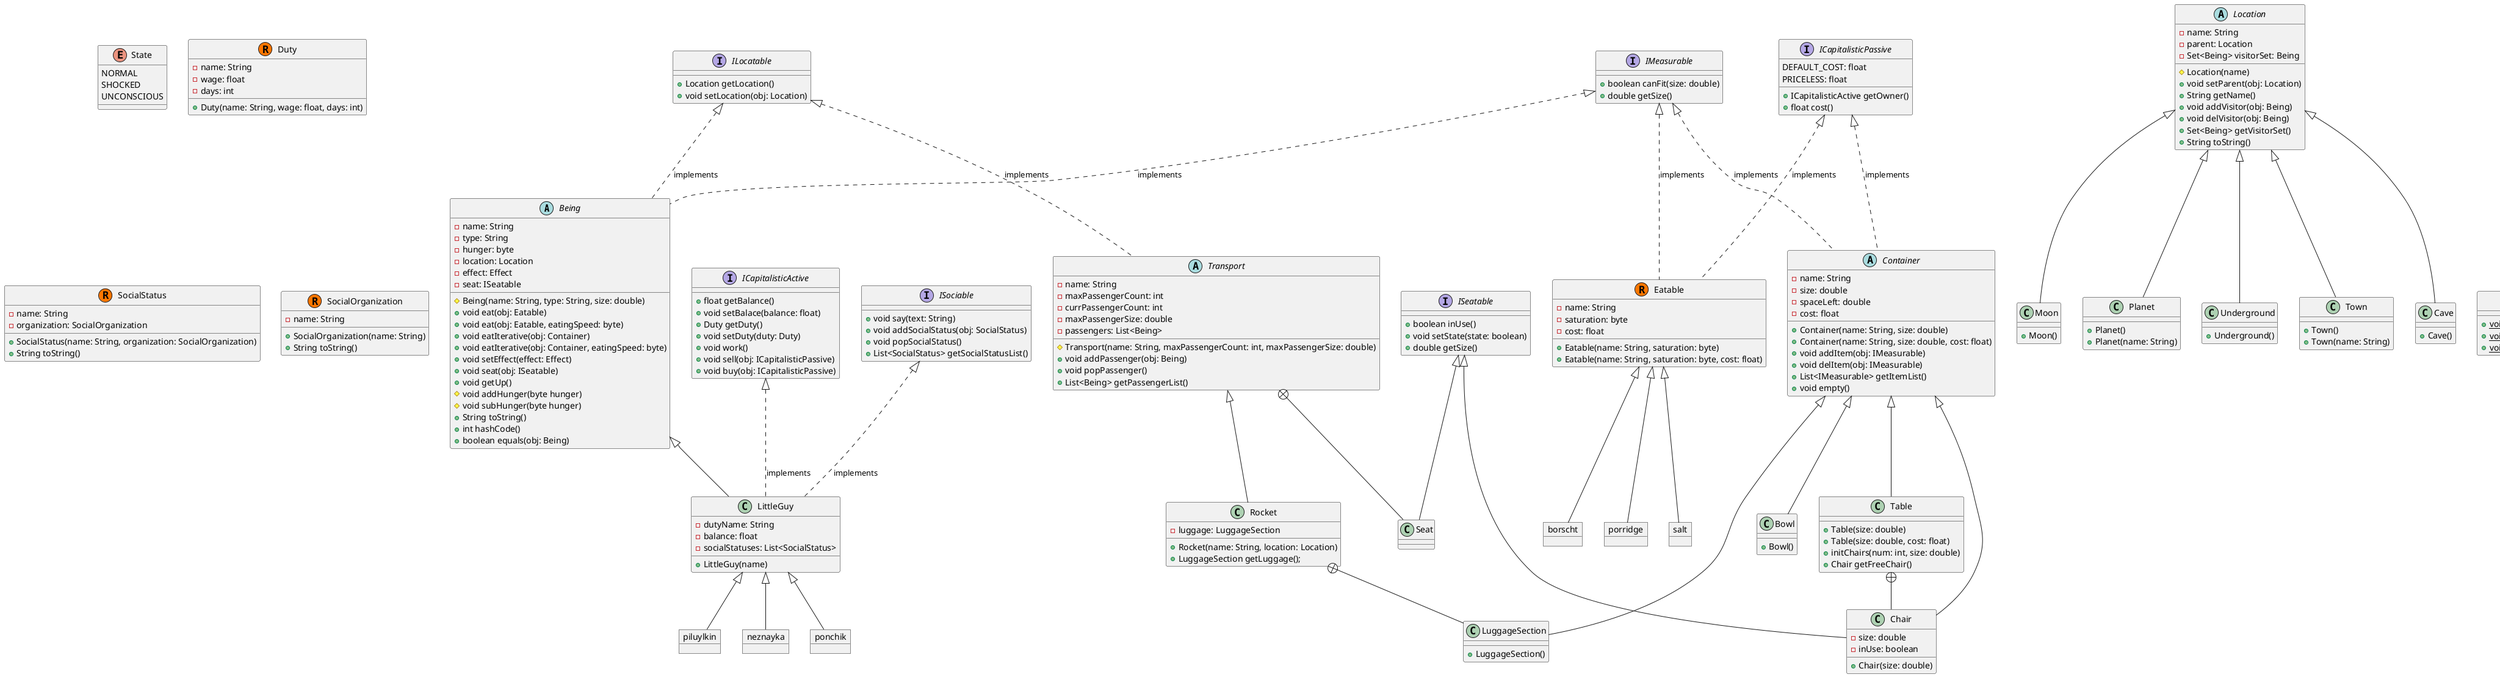 @startuml name
Being <|-- LittleGuy
ICapitalisticActive <|.. LittleGuy : implements
ISociable <|.. LittleGuy : implements

object ponchik
object piluylkin
object neznayka

LittleGuy <|-- ponchik
LittleGuy <|-- piluylkin
LittleGuy <|-- neznayka

object borscht
object porridge
object salt
Eatable <|-- borscht
Eatable <|-- porridge
Eatable <|-- salt

ICapitalisticPassive <|.. Container : implements
ICapitalisticPassive <|.. Eatable : implements

IMeasurable <|.. Eatable : implements
IMeasurable <|.. Container : implements
IMeasurable <|.. Being : implements

Container <|-- Bowl
Container <|-- Table
Container <|-- Chair

Table +-- Chair
ISeatable <|-- Chair

Transport <|-- Rocket
Transport +-- Seat
ISeatable <|-- Seat

Rocket +-- LuggageSection
Container <|-- LuggageSection

ILocatable <|.. Transport : implements
ILocatable <|.. Being : implements

Location <|-- Moon
Location <|-- Planet
Location <|-- Underground
Location <|-- Town
Location <|-- Cave

Log +-- Console

static class Log {
   {static} +long getTime()
}

static class Console {
   {static} +void print(message: Object)
   {static} +void printf(message: String, Object ... args)
   {static} +void println(message: Object)
}

class LittleGuy {
   -dutyName: String
   -balance: float
   -socialStatuses: List<SocialStatus>
   +LittleGuy(name)
}

enum State {
   NORMAL
   SHOCKED
   UNCONSCIOUS
}

interface ICapitalisticPassive {
   DEFAULT_COST: float
   PRICELESS: float
   +ICapitalisticActive getOwner()
   +float cost()
}

interface ICapitalisticActive {
   +float getBalance()
   +void setBalace(balance: float)
   +Duty getDuty()
   +void setDuty(duty: Duty)
   +void work()
   +void sell(obj: ICapitalisticPassive)
   +void buy(obj: ICapitalisticPassive)
}

interface ISeatable {
   +boolean inUse()
   +void setState(state: boolean)
   +double getSize()
}

interface ISociable {
   +void say(text: String)
   +void addSocialStatus(obj: SocialStatus)
   +void popSocialStatus()
   +List<SocialStatus> getSocialStatusList()
}

abstract class Being {
   -name: String
   -type: String
   -hunger: byte
   -location: Location
   -effect: Effect
   -seat: ISeatable
   #Being(name: String, type: String, size: double)
   +void eat(obj: Eatable)
   +void eat(obj: Eatable, eatingSpeed: byte)
   +void eatIterative(obj: Container)
   +void eatIterative(obj: Container, eatingSpeed: byte)
   +void setEffect(effect: Effect)
   +void seat(obj: ISeatable)
   +void getUp()
   #void addHunger(byte hunger)
   #void subHunger(byte hunger)
   +String toString()
   +int hashCode()
   +boolean equals(obj: Being)
}

class Eatable << (R,#FF7700) >> {
   -name: String
   -saturation: byte
   -cost: float
   +Eatable(name: String, saturation: byte)
   +Eatable(name: String, saturation: byte, cost: float)
}

class Duty << (R,#FF7700) >> {
   -name: String
   -wage: float
   -days: int
   +Duty(name: String, wage: float, days: int)
}

class SocialStatus << (R,#FF7700) >> {
   -name: String
   -organization: SocialOrganization
   +SocialStatus(name: String, organization: SocialOrganization)
   +String toString()
}

class SocialOrganization << (R,#FF7700) >> {
   -name: String
   +SocialOrganization(name: String)
   +String toString()
}

abstract class Transport {
   -name: String
   -maxPassengerCount: int
   -currPassengerCount: int
   -maxPassengerSize: double
   -passengers: List<Being>
   #Transport(name: String, maxPassengerCount: int, maxPassengerSize: double)
   +void addPassenger(obj: Being)
   +void popPassenger()
   +List<Being> getPassengerList()
}

abstract class Container {
   -name: String
   -size: double
   -spaceLeft: double
   -cost: float
   +Container(name: String, size: double)
   +Container(name: String, size: double, cost: float)
   +void addItem(obj: IMeasurable)
   +void delItem(obj: IMeasurable)
   +List<IMeasurable> getItemList()
   +void empty()
}

class Table {
   +Table(size: double)
   +Table(size: double, cost: float)
   +initChairs(num: int, size: double)
   +Chair getFreeChair()
}

class Chair {
   -size: double
   -inUse: boolean
   +Chair(size: double)
}

class Bowl {
   +Bowl()
}

class LuggageSection {
   +LuggageSection()
}

class Rocket {
   -luggage: LuggageSection
   +Rocket(name: String, location: Location)
   +LuggageSection getLuggage();
}

class Moon {
   +Moon()
}

class Planet {
   +Planet()
   +Planet(name: String)
}

class Town {
   +Town()
   +Town(name: String)
}

class Underground {
   +Underground()
}

class Cave {
   +Cave()
}

abstract class Location {
   -name: String
   -parent: Location
   -Set<Being> visitorSet: Being
   #Location(name)
   +void setParent(obj: Location)
   +String getName()
   +void addVisitor(obj: Being)
   +void delVisitor(obj: Being)
   +Set<Being> getVisitorSet()
   +String toString()
}

interface IMeasurable {
   +boolean canFit(size: double)
   +double getSize()
}

interface ILocatable {
   +Location getLocation()
   +void setLocation(obj: Location)
}
@enduml

' make size attribute to define whether the item can be keepable in the Container or not